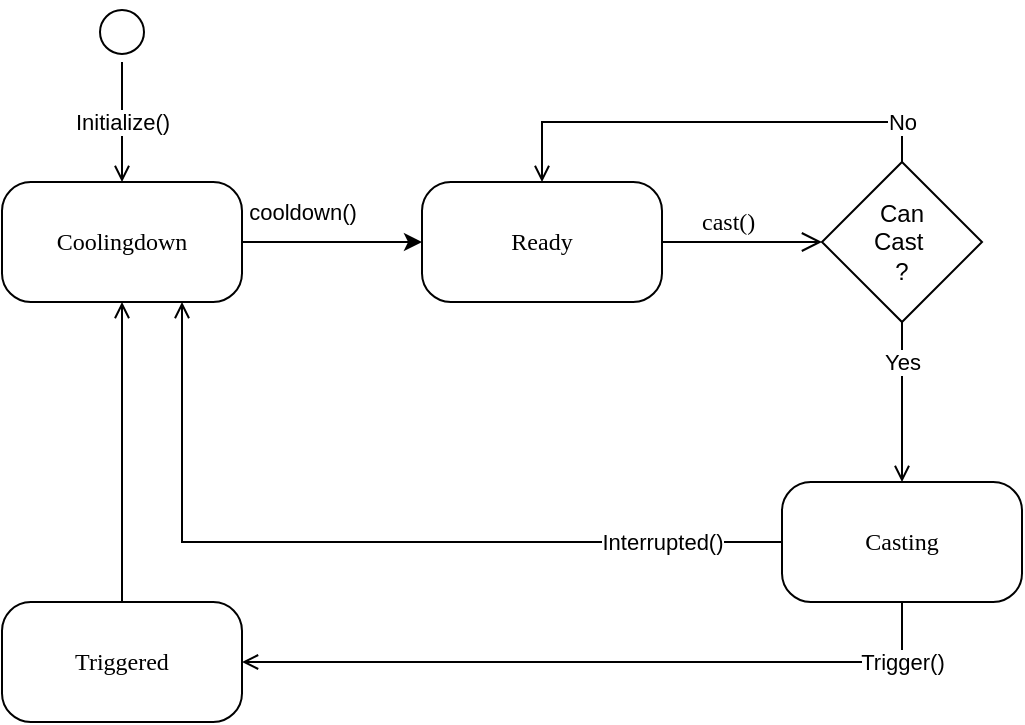 <mxfile version="16.6.1" type="github">
  <diagram name="Page-1" id="58cdce13-f638-feb5-8d6f-7d28b1aa9fa0">
    <mxGraphModel dx="1122" dy="762" grid="1" gridSize="10" guides="1" tooltips="1" connect="1" arrows="1" fold="1" page="1" pageScale="1" pageWidth="1100" pageHeight="850" background="none" math="0" shadow="0">
      <root>
        <mxCell id="0" />
        <mxCell id="1" parent="0" />
        <mxCell id="IFOCiyMbzfd8BfNGtUd5-2" style="edgeStyle=orthogonalEdgeStyle;rounded=0;orthogonalLoop=1;jettySize=auto;html=1;entryX=0;entryY=0.5;entryDx=0;entryDy=0;" edge="1" parent="1" source="382b91b5511bd0f7-6" target="IFOCiyMbzfd8BfNGtUd5-4">
          <mxGeometry relative="1" as="geometry">
            <mxPoint x="460" y="150" as="targetPoint" />
          </mxGeometry>
        </mxCell>
        <mxCell id="IFOCiyMbzfd8BfNGtUd5-3" value="cooldown()" style="edgeLabel;html=1;align=center;verticalAlign=middle;resizable=0;points=[];" vertex="1" connectable="0" parent="IFOCiyMbzfd8BfNGtUd5-2">
          <mxGeometry x="-0.267" y="-3" relative="1" as="geometry">
            <mxPoint x="-3" y="-18" as="offset" />
          </mxGeometry>
        </mxCell>
        <mxCell id="382b91b5511bd0f7-6" value="Coolingdown" style="rounded=1;whiteSpace=wrap;html=1;arcSize=24;shadow=0;comic=0;labelBackgroundColor=none;fontFamily=Verdana;fontSize=12;align=center;" parent="1" vertex="1">
          <mxGeometry x="240" y="120" width="120" height="60" as="geometry" />
        </mxCell>
        <mxCell id="IFOCiyMbzfd8BfNGtUd5-16" value="Interrupted()" style="edgeStyle=orthogonalEdgeStyle;rounded=0;orthogonalLoop=1;jettySize=auto;html=1;exitX=0;exitY=0.5;exitDx=0;exitDy=0;entryX=0.75;entryY=1;entryDx=0;entryDy=0;endArrow=open;endFill=0;" edge="1" parent="1" source="382b91b5511bd0f7-9" target="382b91b5511bd0f7-6">
          <mxGeometry x="-0.714" relative="1" as="geometry">
            <mxPoint as="offset" />
          </mxGeometry>
        </mxCell>
        <mxCell id="IFOCiyMbzfd8BfNGtUd5-19" value="Trigger()" style="edgeStyle=orthogonalEdgeStyle;rounded=0;orthogonalLoop=1;jettySize=auto;html=1;entryX=1;entryY=0.5;entryDx=0;entryDy=0;endArrow=open;endFill=0;" edge="1" parent="1" source="382b91b5511bd0f7-9" target="IFOCiyMbzfd8BfNGtUd5-17">
          <mxGeometry x="-0.833" relative="1" as="geometry">
            <Array as="points">
              <mxPoint x="690" y="360" />
            </Array>
            <mxPoint as="offset" />
          </mxGeometry>
        </mxCell>
        <mxCell id="382b91b5511bd0f7-9" value="Casting" style="rounded=1;whiteSpace=wrap;html=1;arcSize=24;shadow=0;comic=0;labelBackgroundColor=none;fontFamily=Verdana;fontSize=12;align=center;" parent="1" vertex="1">
          <mxGeometry x="630" y="270" width="120" height="60" as="geometry" />
        </mxCell>
        <mxCell id="IFOCiyMbzfd8BfNGtUd5-4" value="Ready" style="rounded=1;whiteSpace=wrap;html=1;arcSize=24;shadow=0;comic=0;labelBackgroundColor=none;fontFamily=Verdana;fontSize=12;align=center;" vertex="1" parent="1">
          <mxGeometry x="450" y="120" width="120" height="60" as="geometry" />
        </mxCell>
        <mxCell id="IFOCiyMbzfd8BfNGtUd5-12" value="No" style="edgeStyle=orthogonalEdgeStyle;rounded=0;orthogonalLoop=1;jettySize=auto;html=1;entryX=0.5;entryY=0;entryDx=0;entryDy=0;endArrow=open;endFill=0;" edge="1" parent="1" source="IFOCiyMbzfd8BfNGtUd5-5" target="IFOCiyMbzfd8BfNGtUd5-4">
          <mxGeometry x="-0.826" relative="1" as="geometry">
            <Array as="points">
              <mxPoint x="690" y="90" />
              <mxPoint x="510" y="90" />
            </Array>
            <mxPoint as="offset" />
          </mxGeometry>
        </mxCell>
        <mxCell id="IFOCiyMbzfd8BfNGtUd5-14" value="Yes" style="edgeStyle=orthogonalEdgeStyle;rounded=0;orthogonalLoop=1;jettySize=auto;html=1;entryX=0.5;entryY=0;entryDx=0;entryDy=0;endArrow=open;endFill=0;" edge="1" parent="1" source="IFOCiyMbzfd8BfNGtUd5-5" target="382b91b5511bd0f7-9">
          <mxGeometry x="-0.5" relative="1" as="geometry">
            <Array as="points">
              <mxPoint x="690" y="200" />
              <mxPoint x="690" y="200" />
            </Array>
            <mxPoint as="offset" />
          </mxGeometry>
        </mxCell>
        <mxCell id="IFOCiyMbzfd8BfNGtUd5-5" value="Can&lt;br&gt;Cast&amp;nbsp;&lt;br&gt;?" style="rhombus;whiteSpace=wrap;html=1;" vertex="1" parent="1">
          <mxGeometry x="650" y="110" width="80" height="80" as="geometry" />
        </mxCell>
        <mxCell id="IFOCiyMbzfd8BfNGtUd5-6" value="cast()" style="edgeStyle=orthogonalEdgeStyle;html=1;entryX=0;entryY=0.5;labelBackgroundColor=none;endArrow=open;endSize=8;fontFamily=Verdana;fontSize=12;align=left;entryDx=0;entryDy=0;endFill=0;rounded=0;" edge="1" parent="1" source="IFOCiyMbzfd8BfNGtUd5-4" target="IFOCiyMbzfd8BfNGtUd5-5">
          <mxGeometry x="-0.556" y="10" relative="1" as="geometry">
            <mxPoint x="780" y="150" as="sourcePoint" />
            <mxPoint x="850" y="310" as="targetPoint" />
            <mxPoint as="offset" />
          </mxGeometry>
        </mxCell>
        <mxCell id="IFOCiyMbzfd8BfNGtUd5-20" style="edgeStyle=orthogonalEdgeStyle;rounded=0;orthogonalLoop=1;jettySize=auto;html=1;entryX=0.5;entryY=1;entryDx=0;entryDy=0;endArrow=open;endFill=0;" edge="1" parent="1" source="IFOCiyMbzfd8BfNGtUd5-17" target="382b91b5511bd0f7-6">
          <mxGeometry relative="1" as="geometry" />
        </mxCell>
        <mxCell id="IFOCiyMbzfd8BfNGtUd5-17" value="Triggered" style="rounded=1;whiteSpace=wrap;html=1;arcSize=24;shadow=0;comic=0;labelBackgroundColor=none;fontFamily=Verdana;fontSize=12;align=center;" vertex="1" parent="1">
          <mxGeometry x="240" y="330" width="120" height="60" as="geometry" />
        </mxCell>
        <mxCell id="IFOCiyMbzfd8BfNGtUd5-22" value="Initialize()" style="edgeStyle=orthogonalEdgeStyle;rounded=0;orthogonalLoop=1;jettySize=auto;html=1;entryX=0.5;entryY=0;entryDx=0;entryDy=0;endArrow=open;endFill=0;" edge="1" parent="1" source="382b91b5511bd0f7-1" target="382b91b5511bd0f7-6">
          <mxGeometry relative="1" as="geometry" />
        </mxCell>
        <mxCell id="382b91b5511bd0f7-1" value="" style="ellipse;html=1;shape=startState;rounded=1;shadow=0;comic=0;labelBackgroundColor=none;fontFamily=Verdana;fontSize=12;align=center;direction=south;" parent="1" vertex="1">
          <mxGeometry x="285" y="30" width="30" height="30" as="geometry" />
        </mxCell>
      </root>
    </mxGraphModel>
  </diagram>
</mxfile>
